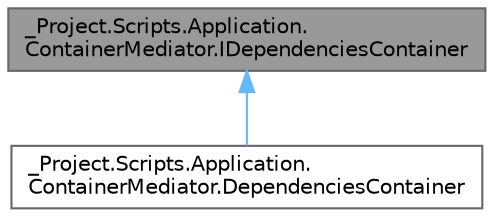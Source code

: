 digraph "_Project.Scripts.Application.ContainerMediator.IDependenciesContainer"
{
 // LATEX_PDF_SIZE
  bgcolor="transparent";
  edge [fontname=Helvetica,fontsize=10,labelfontname=Helvetica,labelfontsize=10];
  node [fontname=Helvetica,fontsize=10,shape=box,height=0.2,width=0.4];
  Node1 [id="Node000001",label="_Project.Scripts.Application.\lContainerMediator.IDependenciesContainer",height=0.2,width=0.4,color="gray40", fillcolor="grey60", style="filled", fontcolor="black",tooltip="Интерфейс для посредника, связывающего логику приложения и DI Container."];
  Node1 -> Node2 [id="edge1_Node000001_Node000002",dir="back",color="steelblue1",style="solid",tooltip=" "];
  Node2 [id="Node000002",label="_Project.Scripts.Application.\lContainerMediator.DependenciesContainer",height=0.2,width=0.4,color="gray40", fillcolor="white", style="filled",URL="$class___project_1_1_scripts_1_1_application_1_1_container_mediator_1_1_dependencies_container.html",tooltip="Класс-посредник, связывающий логику приложения и DI Container."];
}
